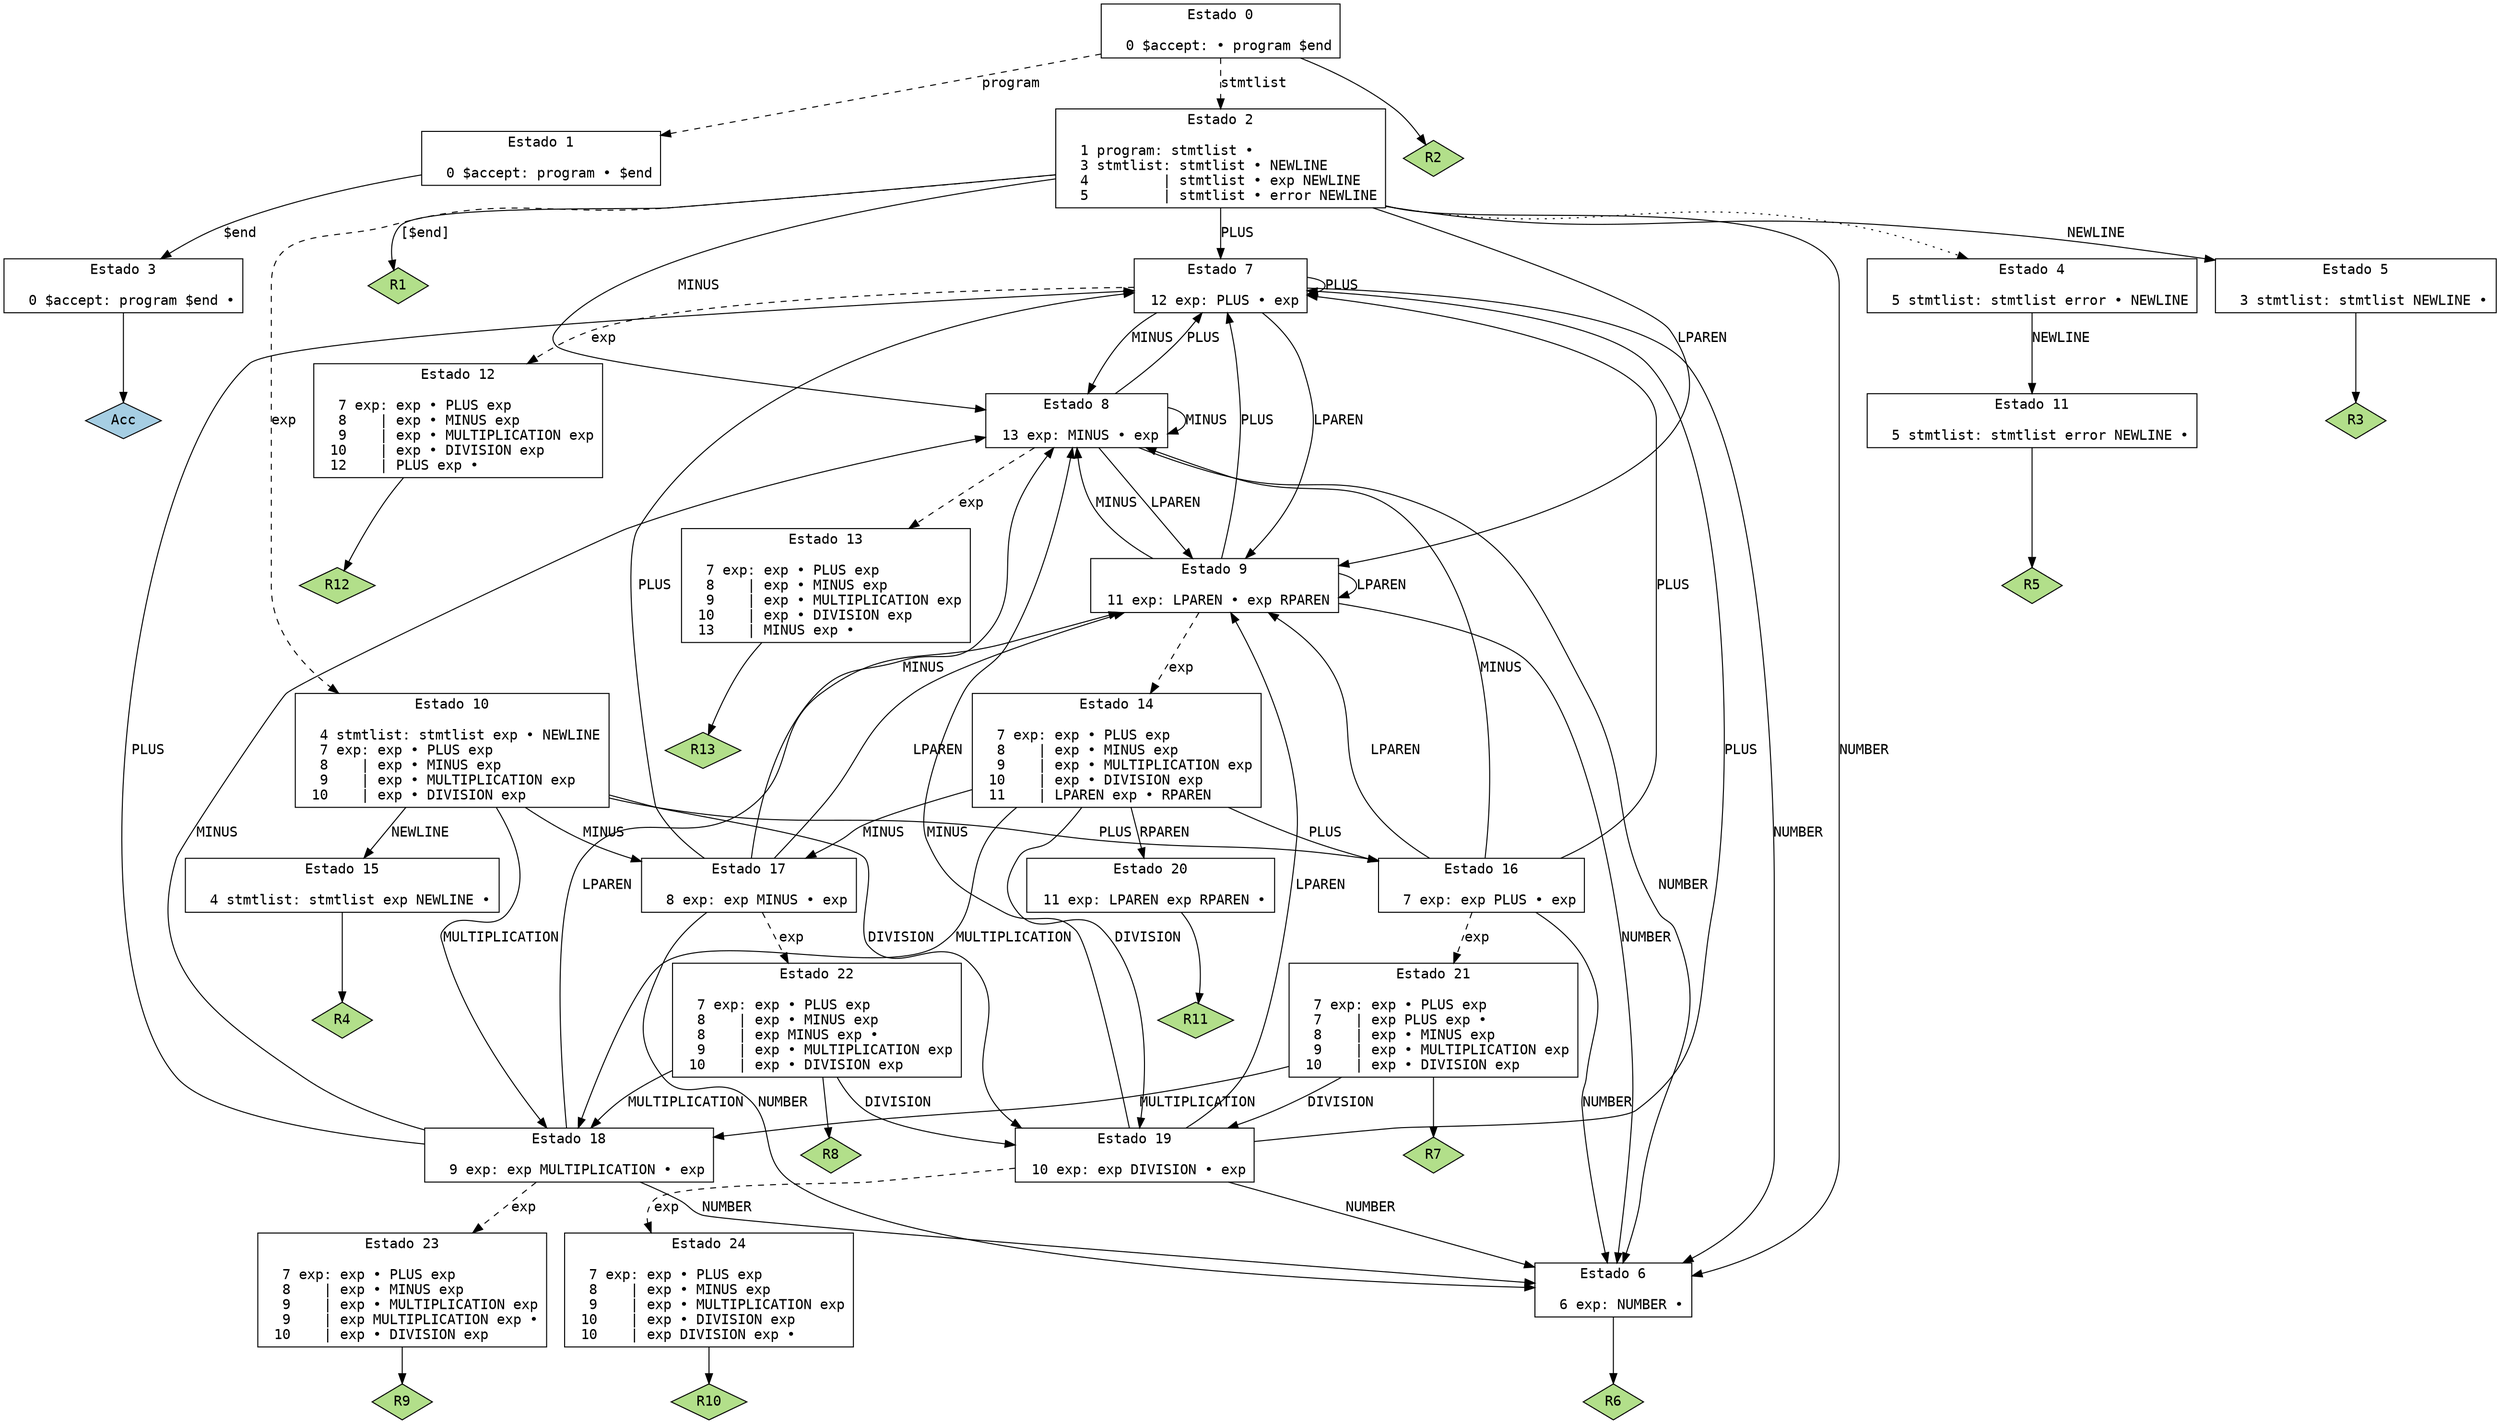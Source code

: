 // Generado por GNU Bison 3.8.2.
// Informe de errores a <bug-bison@gnu.org>.
// Página web: <https://www.gnu.org/software/bison/>.

digraph "interpreter.y"
{
  node [fontname = courier, shape = box, colorscheme = paired6]
  edge [fontname = courier]

  0 [label="Estado 0\n\l  0 $accept: • program $end\l"]
  0 -> 1 [style=dashed label="program"]
  0 -> 2 [style=dashed label="stmtlist"]
  0 -> "0R2" [style=solid]
 "0R2" [label="R2", fillcolor=3, shape=diamond, style=filled]
  1 [label="Estado 1\n\l  0 $accept: program • $end\l"]
  1 -> 3 [style=solid label="$end"]
  2 [label="Estado 2\n\l  1 program: stmtlist •\l  3 stmtlist: stmtlist • NEWLINE\l  4         | stmtlist • exp NEWLINE\l  5         | stmtlist • error NEWLINE\l"]
  2 -> 4 [style=dotted]
  2 -> 5 [style=solid label="NEWLINE"]
  2 -> 6 [style=solid label="NUMBER"]
  2 -> 7 [style=solid label="PLUS"]
  2 -> 8 [style=solid label="MINUS"]
  2 -> 9 [style=solid label="LPAREN"]
  2 -> 10 [style=dashed label="exp"]
  2 -> "2R1" [label="[$end]", style=solid]
 "2R1" [label="R1", fillcolor=3, shape=diamond, style=filled]
  3 [label="Estado 3\n\l  0 $accept: program $end •\l"]
  3 -> "3R0" [style=solid]
 "3R0" [label="Acc", fillcolor=1, shape=diamond, style=filled]
  4 [label="Estado 4\n\l  5 stmtlist: stmtlist error • NEWLINE\l"]
  4 -> 11 [style=solid label="NEWLINE"]
  5 [label="Estado 5\n\l  3 stmtlist: stmtlist NEWLINE •\l"]
  5 -> "5R3" [style=solid]
 "5R3" [label="R3", fillcolor=3, shape=diamond, style=filled]
  6 [label="Estado 6\n\l  6 exp: NUMBER •\l"]
  6 -> "6R6" [style=solid]
 "6R6" [label="R6", fillcolor=3, shape=diamond, style=filled]
  7 [label="Estado 7\n\l 12 exp: PLUS • exp\l"]
  7 -> 6 [style=solid label="NUMBER"]
  7 -> 7 [style=solid label="PLUS"]
  7 -> 8 [style=solid label="MINUS"]
  7 -> 9 [style=solid label="LPAREN"]
  7 -> 12 [style=dashed label="exp"]
  8 [label="Estado 8\n\l 13 exp: MINUS • exp\l"]
  8 -> 6 [style=solid label="NUMBER"]
  8 -> 7 [style=solid label="PLUS"]
  8 -> 8 [style=solid label="MINUS"]
  8 -> 9 [style=solid label="LPAREN"]
  8 -> 13 [style=dashed label="exp"]
  9 [label="Estado 9\n\l 11 exp: LPAREN • exp RPAREN\l"]
  9 -> 6 [style=solid label="NUMBER"]
  9 -> 7 [style=solid label="PLUS"]
  9 -> 8 [style=solid label="MINUS"]
  9 -> 9 [style=solid label="LPAREN"]
  9 -> 14 [style=dashed label="exp"]
  10 [label="Estado 10\n\l  4 stmtlist: stmtlist exp • NEWLINE\l  7 exp: exp • PLUS exp\l  8    | exp • MINUS exp\l  9    | exp • MULTIPLICATION exp\l 10    | exp • DIVISION exp\l"]
  10 -> 15 [style=solid label="NEWLINE"]
  10 -> 16 [style=solid label="PLUS"]
  10 -> 17 [style=solid label="MINUS"]
  10 -> 18 [style=solid label="MULTIPLICATION"]
  10 -> 19 [style=solid label="DIVISION"]
  11 [label="Estado 11\n\l  5 stmtlist: stmtlist error NEWLINE •\l"]
  11 -> "11R5" [style=solid]
 "11R5" [label="R5", fillcolor=3, shape=diamond, style=filled]
  12 [label="Estado 12\n\l  7 exp: exp • PLUS exp\l  8    | exp • MINUS exp\l  9    | exp • MULTIPLICATION exp\l 10    | exp • DIVISION exp\l 12    | PLUS exp •\l"]
  12 -> "12R12" [style=solid]
 "12R12" [label="R12", fillcolor=3, shape=diamond, style=filled]
  13 [label="Estado 13\n\l  7 exp: exp • PLUS exp\l  8    | exp • MINUS exp\l  9    | exp • MULTIPLICATION exp\l 10    | exp • DIVISION exp\l 13    | MINUS exp •\l"]
  13 -> "13R13" [style=solid]
 "13R13" [label="R13", fillcolor=3, shape=diamond, style=filled]
  14 [label="Estado 14\n\l  7 exp: exp • PLUS exp\l  8    | exp • MINUS exp\l  9    | exp • MULTIPLICATION exp\l 10    | exp • DIVISION exp\l 11    | LPAREN exp • RPAREN\l"]
  14 -> 16 [style=solid label="PLUS"]
  14 -> 17 [style=solid label="MINUS"]
  14 -> 18 [style=solid label="MULTIPLICATION"]
  14 -> 19 [style=solid label="DIVISION"]
  14 -> 20 [style=solid label="RPAREN"]
  15 [label="Estado 15\n\l  4 stmtlist: stmtlist exp NEWLINE •\l"]
  15 -> "15R4" [style=solid]
 "15R4" [label="R4", fillcolor=3, shape=diamond, style=filled]
  16 [label="Estado 16\n\l  7 exp: exp PLUS • exp\l"]
  16 -> 6 [style=solid label="NUMBER"]
  16 -> 7 [style=solid label="PLUS"]
  16 -> 8 [style=solid label="MINUS"]
  16 -> 9 [style=solid label="LPAREN"]
  16 -> 21 [style=dashed label="exp"]
  17 [label="Estado 17\n\l  8 exp: exp MINUS • exp\l"]
  17 -> 6 [style=solid label="NUMBER"]
  17 -> 7 [style=solid label="PLUS"]
  17 -> 8 [style=solid label="MINUS"]
  17 -> 9 [style=solid label="LPAREN"]
  17 -> 22 [style=dashed label="exp"]
  18 [label="Estado 18\n\l  9 exp: exp MULTIPLICATION • exp\l"]
  18 -> 6 [style=solid label="NUMBER"]
  18 -> 7 [style=solid label="PLUS"]
  18 -> 8 [style=solid label="MINUS"]
  18 -> 9 [style=solid label="LPAREN"]
  18 -> 23 [style=dashed label="exp"]
  19 [label="Estado 19\n\l 10 exp: exp DIVISION • exp\l"]
  19 -> 6 [style=solid label="NUMBER"]
  19 -> 7 [style=solid label="PLUS"]
  19 -> 8 [style=solid label="MINUS"]
  19 -> 9 [style=solid label="LPAREN"]
  19 -> 24 [style=dashed label="exp"]
  20 [label="Estado 20\n\l 11 exp: LPAREN exp RPAREN •\l"]
  20 -> "20R11" [style=solid]
 "20R11" [label="R11", fillcolor=3, shape=diamond, style=filled]
  21 [label="Estado 21\n\l  7 exp: exp • PLUS exp\l  7    | exp PLUS exp •\l  8    | exp • MINUS exp\l  9    | exp • MULTIPLICATION exp\l 10    | exp • DIVISION exp\l"]
  21 -> 18 [style=solid label="MULTIPLICATION"]
  21 -> 19 [style=solid label="DIVISION"]
  21 -> "21R7" [style=solid]
 "21R7" [label="R7", fillcolor=3, shape=diamond, style=filled]
  22 [label="Estado 22\n\l  7 exp: exp • PLUS exp\l  8    | exp • MINUS exp\l  8    | exp MINUS exp •\l  9    | exp • MULTIPLICATION exp\l 10    | exp • DIVISION exp\l"]
  22 -> 18 [style=solid label="MULTIPLICATION"]
  22 -> 19 [style=solid label="DIVISION"]
  22 -> "22R8" [style=solid]
 "22R8" [label="R8", fillcolor=3, shape=diamond, style=filled]
  23 [label="Estado 23\n\l  7 exp: exp • PLUS exp\l  8    | exp • MINUS exp\l  9    | exp • MULTIPLICATION exp\l  9    | exp MULTIPLICATION exp •\l 10    | exp • DIVISION exp\l"]
  23 -> "23R9" [style=solid]
 "23R9" [label="R9", fillcolor=3, shape=diamond, style=filled]
  24 [label="Estado 24\n\l  7 exp: exp • PLUS exp\l  8    | exp • MINUS exp\l  9    | exp • MULTIPLICATION exp\l 10    | exp • DIVISION exp\l 10    | exp DIVISION exp •\l"]
  24 -> "24R10" [style=solid]
 "24R10" [label="R10", fillcolor=3, shape=diamond, style=filled]
}
